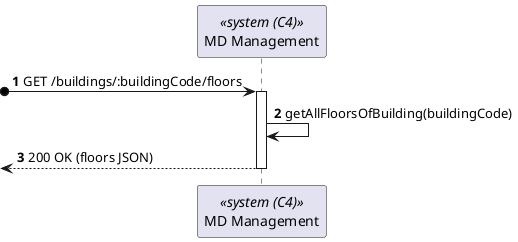@startuml process-view
autonumber
participant SYS as "MD Management" <<system (C4)>>


?o-> SYS : GET /buildings/:buildingCode/floors
activate SYS

SYS -> SYS : getAllFloorsOfBuilding(buildingCode)
<-- SYS : 200 OK (floors JSON)
deactivate SYS

@enduml
